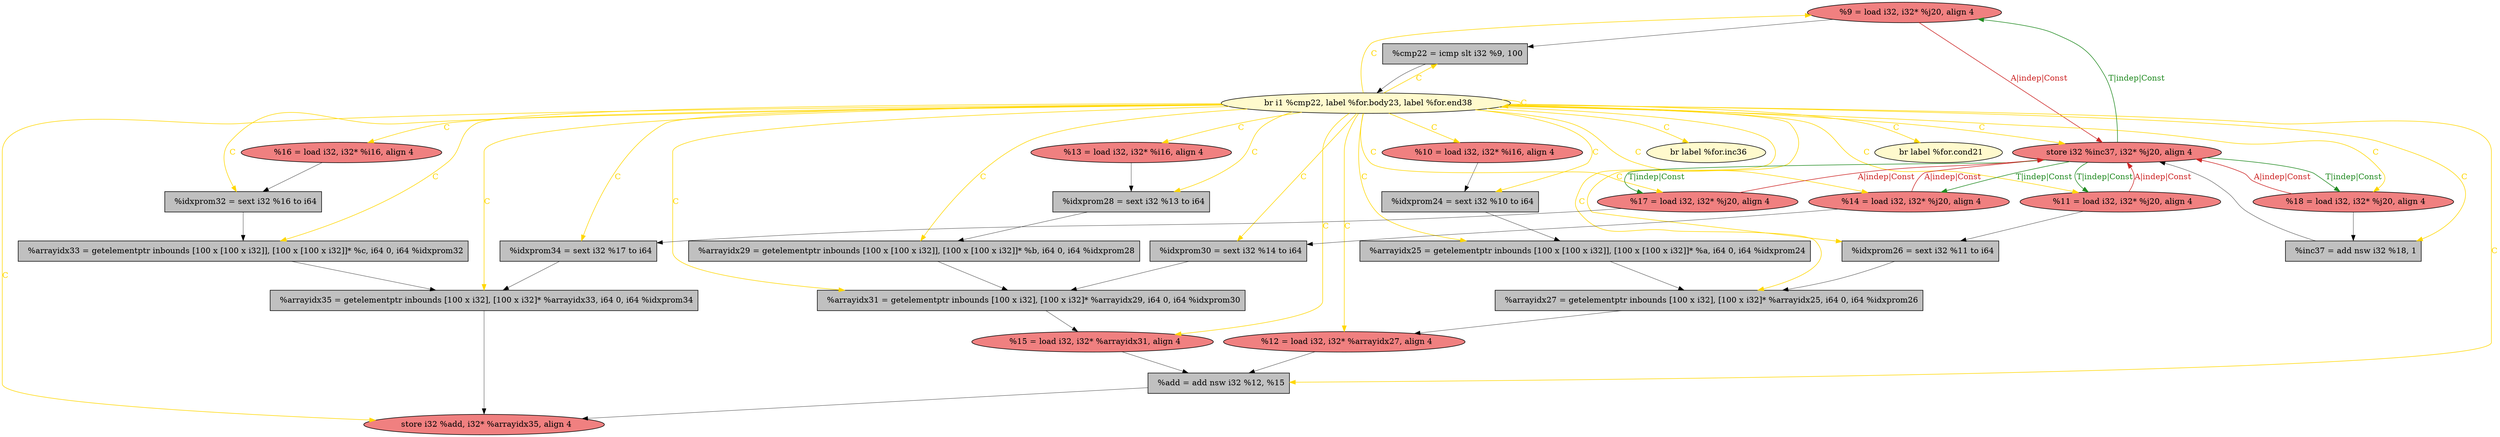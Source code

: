 
digraph G {


node947 [fillcolor=lightcoral,label="  %9 = load i32, i32* %j20, align 4",shape=ellipse,style=filled ]
node945 [fillcolor=lightcoral,label="  %11 = load i32, i32* %j20, align 4",shape=ellipse,style=filled ]
node943 [fillcolor=grey,label="  %arrayidx35 = getelementptr inbounds [100 x i32], [100 x i32]* %arrayidx33, i64 0, i64 %idxprom34",shape=rectangle,style=filled ]
node944 [fillcolor=lightcoral,label="  %10 = load i32, i32* %i16, align 4",shape=ellipse,style=filled ]
node942 [fillcolor=grey,label="  %idxprom28 = sext i32 %13 to i64",shape=rectangle,style=filled ]
node940 [fillcolor=lemonchiffon,label="  br i1 %cmp22, label %for.body23, label %for.end38",shape=ellipse,style=filled ]
node936 [fillcolor=grey,label="  %arrayidx25 = getelementptr inbounds [100 x [100 x i32]], [100 x [100 x i32]]* %a, i64 0, i64 %idxprom24",shape=rectangle,style=filled ]
node924 [fillcolor=lightcoral,label="  %14 = load i32, i32* %j20, align 4",shape=ellipse,style=filled ]
node926 [fillcolor=lightcoral,label="  store i32 %inc37, i32* %j20, align 4",shape=ellipse,style=filled ]
node929 [fillcolor=grey,label="  %arrayidx29 = getelementptr inbounds [100 x [100 x i32]], [100 x [100 x i32]]* %b, i64 0, i64 %idxprom28",shape=rectangle,style=filled ]
node946 [fillcolor=grey,label="  %arrayidx27 = getelementptr inbounds [100 x i32], [100 x i32]* %arrayidx25, i64 0, i64 %idxprom26",shape=rectangle,style=filled ]
node937 [fillcolor=lightcoral,label="  %18 = load i32, i32* %j20, align 4",shape=ellipse,style=filled ]
node922 [fillcolor=grey,label="  %idxprom30 = sext i32 %14 to i64",shape=rectangle,style=filled ]
node923 [fillcolor=lightcoral,label="  %16 = load i32, i32* %i16, align 4",shape=ellipse,style=filled ]
node925 [fillcolor=lightcoral,label="  store i32 %add, i32* %arrayidx35, align 4",shape=ellipse,style=filled ]
node939 [fillcolor=grey,label="  %inc37 = add nsw i32 %18, 1",shape=rectangle,style=filled ]
node921 [fillcolor=grey,label="  %idxprom32 = sext i32 %16 to i64",shape=rectangle,style=filled ]
node941 [fillcolor=grey,label="  %idxprom26 = sext i32 %11 to i64",shape=rectangle,style=filled ]
node927 [fillcolor=lightcoral,label="  %12 = load i32, i32* %arrayidx27, align 4",shape=ellipse,style=filled ]
node919 [fillcolor=grey,label="  %arrayidx31 = getelementptr inbounds [100 x i32], [100 x i32]* %arrayidx29, i64 0, i64 %idxprom30",shape=rectangle,style=filled ]
node935 [fillcolor=grey,label="  %add = add nsw i32 %12, %15",shape=rectangle,style=filled ]
node931 [fillcolor=grey,label="  %arrayidx33 = getelementptr inbounds [100 x [100 x i32]], [100 x [100 x i32]]* %c, i64 0, i64 %idxprom32",shape=rectangle,style=filled ]
node948 [fillcolor=lemonchiffon,label="  br label %for.inc36",shape=ellipse,style=filled ]
node920 [fillcolor=lightcoral,label="  %13 = load i32, i32* %i16, align 4",shape=ellipse,style=filled ]
node932 [fillcolor=lightcoral,label="  %17 = load i32, i32* %j20, align 4",shape=ellipse,style=filled ]
node928 [fillcolor=grey,label="  %cmp22 = icmp slt i32 %9, 100",shape=rectangle,style=filled ]
node938 [fillcolor=lightcoral,label="  %15 = load i32, i32* %arrayidx31, align 4",shape=ellipse,style=filled ]
node930 [fillcolor=grey,label="  %idxprom24 = sext i32 %10 to i64",shape=rectangle,style=filled ]
node933 [fillcolor=grey,label="  %idxprom34 = sext i32 %17 to i64",shape=rectangle,style=filled ]
node934 [fillcolor=lemonchiffon,label="  br label %for.cond21",shape=ellipse,style=filled ]

node940->node937 [style=solid,color=gold,label="C",penwidth=1.0,fontcolor=gold ]
node926->node945 [style=solid,color=forestgreen,label="T|indep|Const",penwidth=1.0,fontcolor=forestgreen ]
node945->node926 [style=solid,color=firebrick3,label="A|indep|Const",penwidth=1.0,fontcolor=firebrick3 ]
node926->node932 [style=solid,color=forestgreen,label="T|indep|Const",penwidth=1.0,fontcolor=forestgreen ]
node932->node926 [style=solid,color=firebrick3,label="A|indep|Const",penwidth=1.0,fontcolor=firebrick3 ]
node922->node919 [style=solid,color=black,label="",penwidth=0.5,fontcolor=black ]
node940->node919 [style=solid,color=gold,label="C",penwidth=1.0,fontcolor=gold ]
node940->node922 [style=solid,color=gold,label="C",penwidth=1.0,fontcolor=gold ]
node946->node927 [style=solid,color=black,label="",penwidth=0.5,fontcolor=black ]
node924->node922 [style=solid,color=black,label="",penwidth=0.5,fontcolor=black ]
node943->node925 [style=solid,color=black,label="",penwidth=0.5,fontcolor=black ]
node926->node937 [style=solid,color=forestgreen,label="T|indep|Const",penwidth=1.0,fontcolor=forestgreen ]
node926->node924 [style=solid,color=forestgreen,label="T|indep|Const",penwidth=1.0,fontcolor=forestgreen ]
node924->node926 [style=solid,color=firebrick3,label="A|indep|Const",penwidth=1.0,fontcolor=firebrick3 ]
node935->node925 [style=solid,color=black,label="",penwidth=0.5,fontcolor=black ]
node940->node921 [style=solid,color=gold,label="C",penwidth=1.0,fontcolor=gold ]
node920->node942 [style=solid,color=black,label="",penwidth=0.5,fontcolor=black ]
node937->node939 [style=solid,color=black,label="",penwidth=0.5,fontcolor=black ]
node940->node924 [style=solid,color=gold,label="C",penwidth=1.0,fontcolor=gold ]
node947->node928 [style=solid,color=black,label="",penwidth=0.5,fontcolor=black ]
node923->node921 [style=solid,color=black,label="",penwidth=0.5,fontcolor=black ]
node940->node939 [style=solid,color=gold,label="C",penwidth=1.0,fontcolor=gold ]
node940->node941 [style=solid,color=gold,label="C",penwidth=1.0,fontcolor=gold ]
node926->node947 [style=solid,color=forestgreen,label="T|indep|Const",penwidth=1.0,fontcolor=forestgreen ]
node940->node946 [style=solid,color=gold,label="C",penwidth=1.0,fontcolor=gold ]
node940->node929 [style=solid,color=gold,label="C",penwidth=1.0,fontcolor=gold ]
node940->node923 [style=solid,color=gold,label="C",penwidth=1.0,fontcolor=gold ]
node940->node935 [style=solid,color=gold,label="C",penwidth=1.0,fontcolor=gold ]
node937->node926 [style=solid,color=firebrick3,label="A|indep|Const",penwidth=1.0,fontcolor=firebrick3 ]
node940->node938 [style=solid,color=gold,label="C",penwidth=1.0,fontcolor=gold ]
node927->node935 [style=solid,color=black,label="",penwidth=0.5,fontcolor=black ]
node940->node925 [style=solid,color=gold,label="C",penwidth=1.0,fontcolor=gold ]
node940->node932 [style=solid,color=gold,label="C",penwidth=1.0,fontcolor=gold ]
node940->node927 [style=solid,color=gold,label="C",penwidth=1.0,fontcolor=gold ]
node940->node948 [style=solid,color=gold,label="C",penwidth=1.0,fontcolor=gold ]
node940->node934 [style=solid,color=gold,label="C",penwidth=1.0,fontcolor=gold ]
node940->node942 [style=solid,color=gold,label="C",penwidth=1.0,fontcolor=gold ]
node940->node920 [style=solid,color=gold,label="C",penwidth=1.0,fontcolor=gold ]
node940->node928 [style=solid,color=gold,label="C",penwidth=1.0,fontcolor=gold ]
node940->node933 [style=solid,color=gold,label="C",penwidth=1.0,fontcolor=gold ]
node940->node943 [style=solid,color=gold,label="C",penwidth=1.0,fontcolor=gold ]
node940->node926 [style=solid,color=gold,label="C",penwidth=1.0,fontcolor=gold ]
node940->node945 [style=solid,color=gold,label="C",penwidth=1.0,fontcolor=gold ]
node932->node933 [style=solid,color=black,label="",penwidth=0.5,fontcolor=black ]
node930->node936 [style=solid,color=black,label="",penwidth=0.5,fontcolor=black ]
node940->node931 [style=solid,color=gold,label="C",penwidth=1.0,fontcolor=gold ]
node944->node930 [style=solid,color=black,label="",penwidth=0.5,fontcolor=black ]
node942->node929 [style=solid,color=black,label="",penwidth=0.5,fontcolor=black ]
node940->node936 [style=solid,color=gold,label="C",penwidth=1.0,fontcolor=gold ]
node947->node926 [style=solid,color=firebrick3,label="A|indep|Const",penwidth=1.0,fontcolor=firebrick3 ]
node929->node919 [style=solid,color=black,label="",penwidth=0.5,fontcolor=black ]
node936->node946 [style=solid,color=black,label="",penwidth=0.5,fontcolor=black ]
node940->node944 [style=solid,color=gold,label="C",penwidth=1.0,fontcolor=gold ]
node933->node943 [style=solid,color=black,label="",penwidth=0.5,fontcolor=black ]
node921->node931 [style=solid,color=black,label="",penwidth=0.5,fontcolor=black ]
node931->node943 [style=solid,color=black,label="",penwidth=0.5,fontcolor=black ]
node938->node935 [style=solid,color=black,label="",penwidth=0.5,fontcolor=black ]
node939->node926 [style=solid,color=black,label="",penwidth=0.5,fontcolor=black ]
node941->node946 [style=solid,color=black,label="",penwidth=0.5,fontcolor=black ]
node940->node930 [style=solid,color=gold,label="C",penwidth=1.0,fontcolor=gold ]
node945->node941 [style=solid,color=black,label="",penwidth=0.5,fontcolor=black ]
node940->node947 [style=solid,color=gold,label="C",penwidth=1.0,fontcolor=gold ]
node928->node940 [style=solid,color=black,label="",penwidth=0.5,fontcolor=black ]
node940->node940 [style=solid,color=gold,label="C",penwidth=1.0,fontcolor=gold ]
node919->node938 [style=solid,color=black,label="",penwidth=0.5,fontcolor=black ]


}
